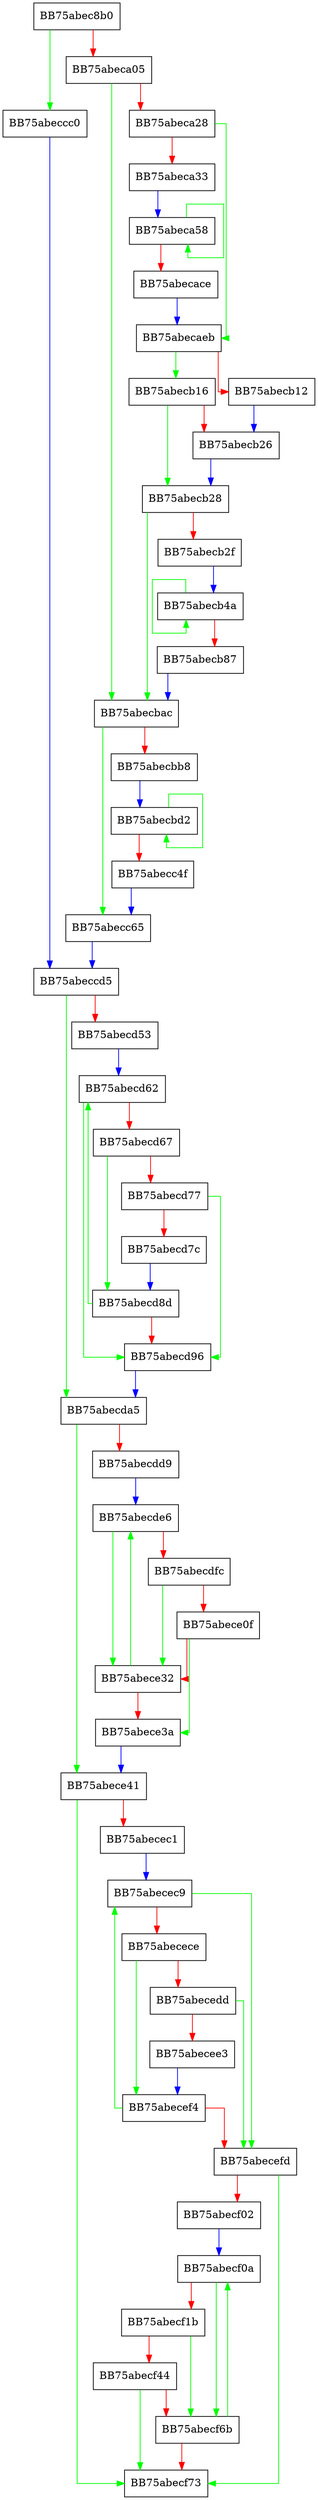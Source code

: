 digraph ZSTD_RowFindBestMatch_dictMatchState_6_4 {
  node [shape="box"];
  graph [splines=ortho];
  BB75abec8b0 -> BB75abeccc0 [color="green"];
  BB75abec8b0 -> BB75abeca05 [color="red"];
  BB75abeca05 -> BB75abecbac [color="green"];
  BB75abeca05 -> BB75abeca28 [color="red"];
  BB75abeca28 -> BB75abecaeb [color="green"];
  BB75abeca28 -> BB75abeca33 [color="red"];
  BB75abeca33 -> BB75abeca58 [color="blue"];
  BB75abeca58 -> BB75abeca58 [color="green"];
  BB75abeca58 -> BB75abecace [color="red"];
  BB75abecace -> BB75abecaeb [color="blue"];
  BB75abecaeb -> BB75abecb16 [color="green"];
  BB75abecaeb -> BB75abecb12 [color="red"];
  BB75abecb12 -> BB75abecb26 [color="blue"];
  BB75abecb16 -> BB75abecb28 [color="green"];
  BB75abecb16 -> BB75abecb26 [color="red"];
  BB75abecb26 -> BB75abecb28 [color="blue"];
  BB75abecb28 -> BB75abecbac [color="green"];
  BB75abecb28 -> BB75abecb2f [color="red"];
  BB75abecb2f -> BB75abecb4a [color="blue"];
  BB75abecb4a -> BB75abecb4a [color="green"];
  BB75abecb4a -> BB75abecb87 [color="red"];
  BB75abecb87 -> BB75abecbac [color="blue"];
  BB75abecbac -> BB75abecc65 [color="green"];
  BB75abecbac -> BB75abecbb8 [color="red"];
  BB75abecbb8 -> BB75abecbd2 [color="blue"];
  BB75abecbd2 -> BB75abecbd2 [color="green"];
  BB75abecbd2 -> BB75abecc4f [color="red"];
  BB75abecc4f -> BB75abecc65 [color="blue"];
  BB75abecc65 -> BB75abeccd5 [color="blue"];
  BB75abeccc0 -> BB75abeccd5 [color="blue"];
  BB75abeccd5 -> BB75abecda5 [color="green"];
  BB75abeccd5 -> BB75abecd53 [color="red"];
  BB75abecd53 -> BB75abecd62 [color="blue"];
  BB75abecd62 -> BB75abecd96 [color="green"];
  BB75abecd62 -> BB75abecd67 [color="red"];
  BB75abecd67 -> BB75abecd8d [color="green"];
  BB75abecd67 -> BB75abecd77 [color="red"];
  BB75abecd77 -> BB75abecd96 [color="green"];
  BB75abecd77 -> BB75abecd7c [color="red"];
  BB75abecd7c -> BB75abecd8d [color="blue"];
  BB75abecd8d -> BB75abecd62 [color="green"];
  BB75abecd8d -> BB75abecd96 [color="red"];
  BB75abecd96 -> BB75abecda5 [color="blue"];
  BB75abecda5 -> BB75abece41 [color="green"];
  BB75abecda5 -> BB75abecdd9 [color="red"];
  BB75abecdd9 -> BB75abecde6 [color="blue"];
  BB75abecde6 -> BB75abece32 [color="green"];
  BB75abecde6 -> BB75abecdfc [color="red"];
  BB75abecdfc -> BB75abece32 [color="green"];
  BB75abecdfc -> BB75abece0f [color="red"];
  BB75abece0f -> BB75abece3a [color="green"];
  BB75abece0f -> BB75abece32 [color="red"];
  BB75abece32 -> BB75abecde6 [color="green"];
  BB75abece32 -> BB75abece3a [color="red"];
  BB75abece3a -> BB75abece41 [color="blue"];
  BB75abece41 -> BB75abecf73 [color="green"];
  BB75abece41 -> BB75abecec1 [color="red"];
  BB75abecec1 -> BB75abecec9 [color="blue"];
  BB75abecec9 -> BB75abecefd [color="green"];
  BB75abecec9 -> BB75abecece [color="red"];
  BB75abecece -> BB75abecef4 [color="green"];
  BB75abecece -> BB75abecedd [color="red"];
  BB75abecedd -> BB75abecefd [color="green"];
  BB75abecedd -> BB75abecee3 [color="red"];
  BB75abecee3 -> BB75abecef4 [color="blue"];
  BB75abecef4 -> BB75abecec9 [color="green"];
  BB75abecef4 -> BB75abecefd [color="red"];
  BB75abecefd -> BB75abecf73 [color="green"];
  BB75abecefd -> BB75abecf02 [color="red"];
  BB75abecf02 -> BB75abecf0a [color="blue"];
  BB75abecf0a -> BB75abecf6b [color="green"];
  BB75abecf0a -> BB75abecf1b [color="red"];
  BB75abecf1b -> BB75abecf6b [color="green"];
  BB75abecf1b -> BB75abecf44 [color="red"];
  BB75abecf44 -> BB75abecf73 [color="green"];
  BB75abecf44 -> BB75abecf6b [color="red"];
  BB75abecf6b -> BB75abecf0a [color="green"];
  BB75abecf6b -> BB75abecf73 [color="red"];
}